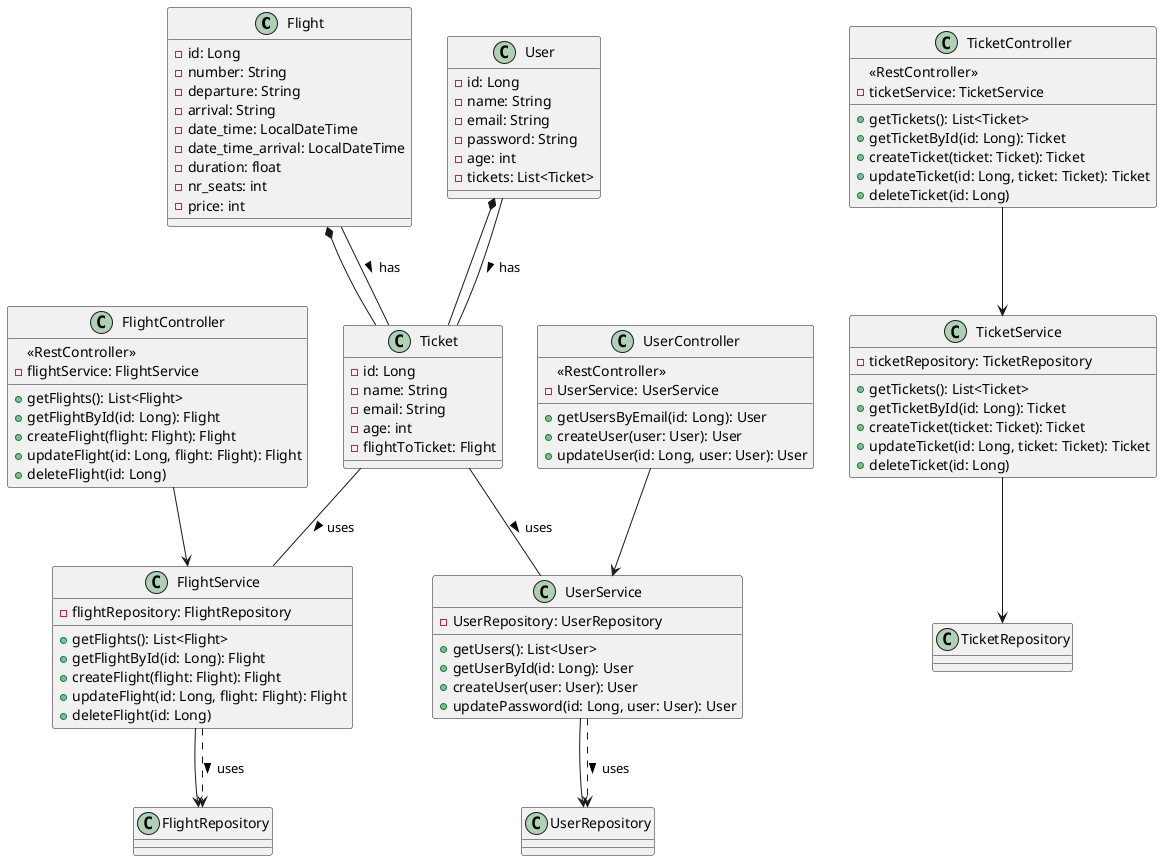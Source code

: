 @startuml
class Flight {
    -id: Long
    -number: String
    -departure: String
    -arrival: String
    -date_time: LocalDateTime
    -date_time_arrival: LocalDateTime
    -duration: float
    -nr_seats: int
    -price: int
}

class Ticket {
    -id: Long
    -name: String
    -email: String
    -age: int
    -flightToTicket: Flight
}

class User {
    -id: Long
    -name: String
    -email: String
    -password: String
    -age: int
    -tickets: List<Ticket>
}

class FlightController {
    <<RestController>>
    -flightService: FlightService
    +getFlights(): List<Flight>
    +getFlightById(id: Long): Flight
    +createFlight(flight: Flight): Flight
    +updateFlight(id: Long, flight: Flight): Flight
    +deleteFlight(id: Long)
}

class TicketController {
    <<RestController>>
    -ticketService: TicketService
    +getTickets(): List<Ticket>
    +getTicketById(id: Long): Ticket
    +createTicket(ticket: Ticket): Ticket
    +updateTicket(id: Long, ticket: Ticket): Ticket
    +deleteTicket(id: Long)
}

class UserController {
    <<RestController>>
    -UserService: UserService

    +getUsersByEmail(id: Long): User
    +createUser(user: User): User
    +updateUser(id: Long, user: User): User
}

class FlightService {
    -flightRepository: FlightRepository
    +getFlights(): List<Flight>
    +getFlightById(id: Long): Flight
    +createFlight(flight: Flight): Flight
    +updateFlight(id: Long, flight: Flight): Flight
    +deleteFlight(id: Long)
}

class TicketService {
    -ticketRepository: TicketRepository
    +getTickets(): List<Ticket>
    +getTicketById(id: Long): Ticket
    +createTicket(ticket: Ticket): Ticket
    +updateTicket(id: Long, ticket: Ticket): Ticket
    +deleteTicket(id: Long)
}

class UserService {
    -UserRepository: UserRepository
    +getUsers(): List<User>
    +getUserById(id: Long): User
    +createUser(user: User): User
    +updatePassword(id: Long, user: User): User
}

FlightController --> FlightService
FlightService --> FlightRepository

TicketController --> TicketService
TicketService --> TicketRepository

UserController --> UserService
UserService --> UserRepository

Flight *-- Ticket
User *-- Ticket

Flight -- Ticket : has >
User -- Ticket : has >
Ticket -- FlightService : uses >
Ticket -- UserService : uses >
FlightService ..> FlightRepository : uses >
UserService ..> UserRepository : uses >
@enduml
